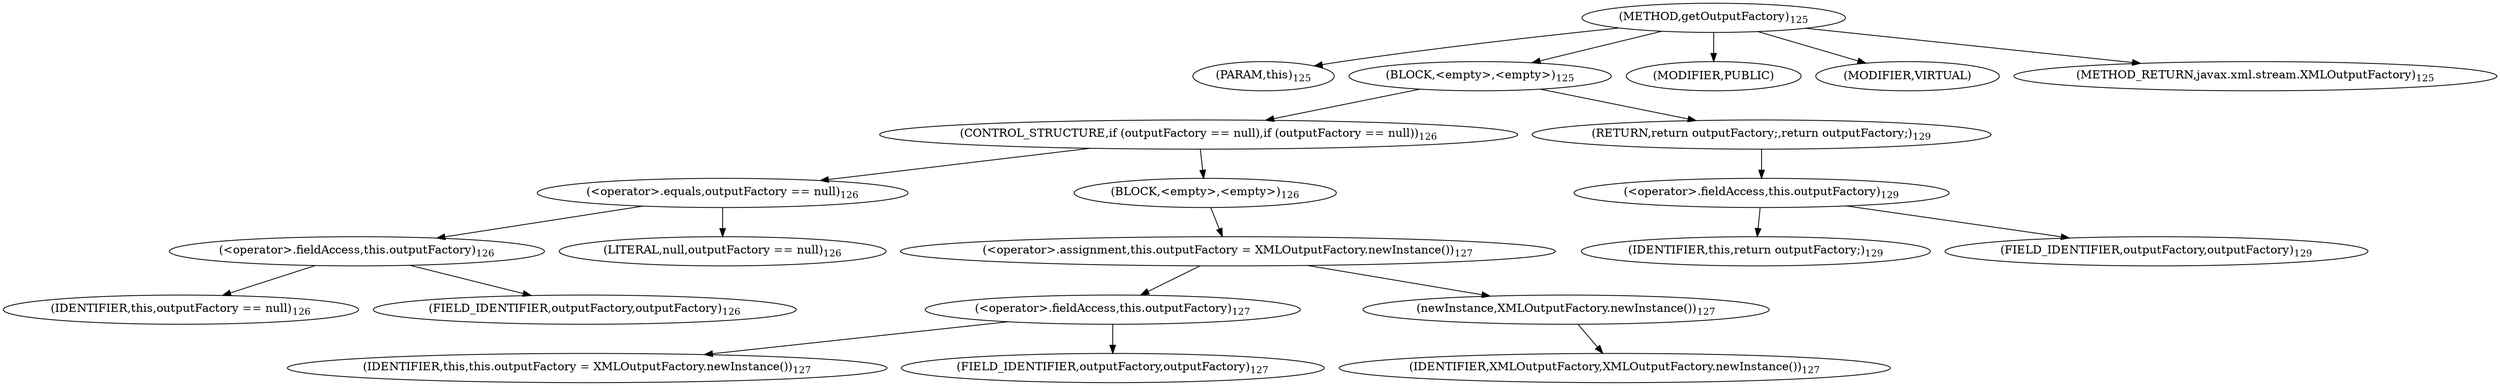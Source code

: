 digraph "getOutputFactory" {  
"245" [label = <(METHOD,getOutputFactory)<SUB>125</SUB>> ]
"246" [label = <(PARAM,this)<SUB>125</SUB>> ]
"247" [label = <(BLOCK,&lt;empty&gt;,&lt;empty&gt;)<SUB>125</SUB>> ]
"248" [label = <(CONTROL_STRUCTURE,if (outputFactory == null),if (outputFactory == null))<SUB>126</SUB>> ]
"249" [label = <(&lt;operator&gt;.equals,outputFactory == null)<SUB>126</SUB>> ]
"250" [label = <(&lt;operator&gt;.fieldAccess,this.outputFactory)<SUB>126</SUB>> ]
"251" [label = <(IDENTIFIER,this,outputFactory == null)<SUB>126</SUB>> ]
"252" [label = <(FIELD_IDENTIFIER,outputFactory,outputFactory)<SUB>126</SUB>> ]
"253" [label = <(LITERAL,null,outputFactory == null)<SUB>126</SUB>> ]
"254" [label = <(BLOCK,&lt;empty&gt;,&lt;empty&gt;)<SUB>126</SUB>> ]
"255" [label = <(&lt;operator&gt;.assignment,this.outputFactory = XMLOutputFactory.newInstance())<SUB>127</SUB>> ]
"256" [label = <(&lt;operator&gt;.fieldAccess,this.outputFactory)<SUB>127</SUB>> ]
"257" [label = <(IDENTIFIER,this,this.outputFactory = XMLOutputFactory.newInstance())<SUB>127</SUB>> ]
"258" [label = <(FIELD_IDENTIFIER,outputFactory,outputFactory)<SUB>127</SUB>> ]
"259" [label = <(newInstance,XMLOutputFactory.newInstance())<SUB>127</SUB>> ]
"260" [label = <(IDENTIFIER,XMLOutputFactory,XMLOutputFactory.newInstance())<SUB>127</SUB>> ]
"261" [label = <(RETURN,return outputFactory;,return outputFactory;)<SUB>129</SUB>> ]
"262" [label = <(&lt;operator&gt;.fieldAccess,this.outputFactory)<SUB>129</SUB>> ]
"263" [label = <(IDENTIFIER,this,return outputFactory;)<SUB>129</SUB>> ]
"264" [label = <(FIELD_IDENTIFIER,outputFactory,outputFactory)<SUB>129</SUB>> ]
"265" [label = <(MODIFIER,PUBLIC)> ]
"266" [label = <(MODIFIER,VIRTUAL)> ]
"267" [label = <(METHOD_RETURN,javax.xml.stream.XMLOutputFactory)<SUB>125</SUB>> ]
  "245" -> "246" 
  "245" -> "247" 
  "245" -> "265" 
  "245" -> "266" 
  "245" -> "267" 
  "247" -> "248" 
  "247" -> "261" 
  "248" -> "249" 
  "248" -> "254" 
  "249" -> "250" 
  "249" -> "253" 
  "250" -> "251" 
  "250" -> "252" 
  "254" -> "255" 
  "255" -> "256" 
  "255" -> "259" 
  "256" -> "257" 
  "256" -> "258" 
  "259" -> "260" 
  "261" -> "262" 
  "262" -> "263" 
  "262" -> "264" 
}
